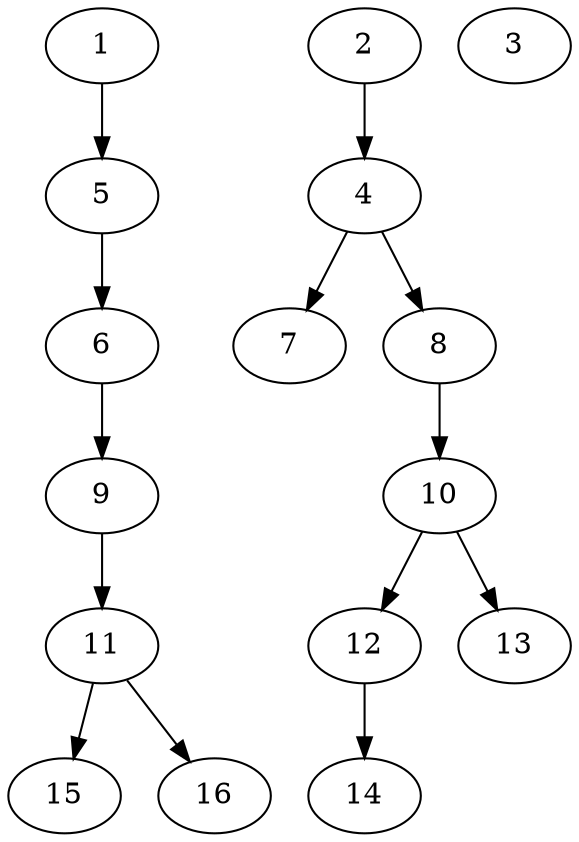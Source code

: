 // DAG (tier=1-easy, mode=data, n=16, ccr=0.325, fat=0.417, density=0.203, regular=0.688, jump=0.043, mindata=1048576, maxdata=8388608)
// DAG automatically generated by daggen at Sun Aug 24 16:33:33 2025
// /home/ermia/Project/Environments/daggen/bin/daggen --dot --ccr 0.325 --fat 0.417 --regular 0.688 --density 0.203 --jump 0.043 --mindata 1048576 --maxdata 8388608 -n 16 
digraph G {
  1 [size="6530509775006366", alpha="0.15", expect_size="3265254887503183"]
  1 -> 5 [size ="390975646072832"]
  2 [size="166924459763241582592", alpha="0.16", expect_size="83462229881620791296"]
  2 -> 4 [size ="242532516626432"]
  3 [size="907560535445142", alpha="0.14", expect_size="453780267722571"]
  4 [size="28245251920031932", alpha="0.06", expect_size="14122625960015966"]
  4 -> 7 [size ="449113397133312"]
  4 -> 8 [size ="449113397133312"]
  5 [size="225039733506441216000", alpha="0.09", expect_size="112519866753220608000"]
  5 -> 6 [size ="295980289228800"]
  6 [size="2030999221457787", alpha="0.06", expect_size="1015499610728893"]
  6 -> 9 [size ="31930405879808"]
  7 [size="1447267476158908", alpha="0.02", expect_size="723633738079454"]
  8 [size="336927099184225344", alpha="0.04", expect_size="168463549592112672"]
  8 -> 10 [size ="129693114171392"]
  9 [size="14239116445214368", alpha="0.14", expect_size="7119558222607184"]
  9 -> 11 [size ="19457619525632"]
  10 [size="579766575968517357568", alpha="0.01", expect_size="289883287984258678784"]
  10 -> 12 [size ="556235585748992"]
  10 -> 13 [size ="556235585748992"]
  11 [size="190085570993586176000", alpha="0.10", expect_size="95042785496793088000"]
  11 -> 15 [size ="264477920460800"]
  11 -> 16 [size ="264477920460800"]
  12 [size="6121971567392454", alpha="0.01", expect_size="3060985783696227"]
  12 -> 14 [size ="103171900833792"]
  13 [size="467635515202469888000", alpha="0.01", expect_size="233817757601234944000"]
  14 [size="1139662466681724544", alpha="0.02", expect_size="569831233340862272"]
  15 [size="1480785318350125", alpha="0.11", expect_size="740392659175062"]
  16 [size="4988409388150523", alpha="0.14", expect_size="2494204694075261"]
}